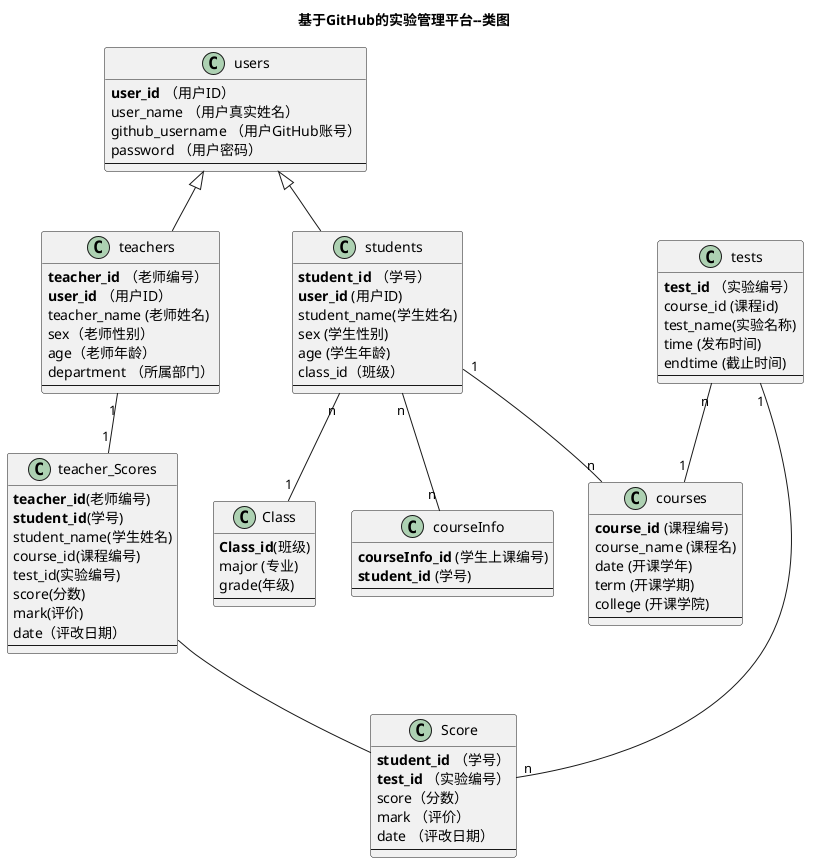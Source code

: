@startuml
title 基于GitHub的实验管理平台--类图

class users{
    <b>user_id</b> （用户ID）
    user_name （用户真实姓名）
    github_username （用户GitHub账号）
    password （用户密码）
    --
}


class teachers{
    <b>teacher_id</b> （老师编号）
    <b>user_id</b> （用户ID）
    teacher_name (老师姓名)
    sex（老师性别）
    age（老师年龄）
    department （所属部门）
    --
}

class students{
    <b>student_id</b> （学号）
    <b>user_id</b> (用户ID)
    student_name(学生姓名)
    sex (学生性别)
    age (学生年龄)
    class_id（班级）
    --
}

class Class{
    <b>Class_id</b>(班级)
    major (专业)
    grade(年级)
    --
}

class courses {
    <b>course_id</b> (课程编号)
    course_name (课程名)
    date (开课学年)
    term (开课学期)
    college (开课学院)
    --
}



class courseInfo{
    <b>courseInfo_id</b> (学生上课编号)
    <b>student_id</b> (学号)
    --
}

class tests {
    <b>test_id</b> （实验编号）
    course_id (课程id)
    test_name(实验名称)
    time (发布时间)
    endtime (截止时间)
    --
}

class Score {
    <b>student_id</b> （学号）
    <b>test_id</b> （实验编号）
    score（分数）
    mark （评价）
    date （评改日期）
    --
}

class teacher_Scores{
    <b>teacher_id</b>(老师编号)
    <b>student_id</b>(学号)
    student_name(学生姓名)
    course_id(课程编号)
    test_id(实验编号)
    score(分数)
    mark(评价)
    date（评改日期）
    --
}




users <|-- students
users <|-- teachers
teachers "1"-- "1"teacher_Scores
teacher_Scores -- Score
students "n"--"n" courseInfo
students "1" -- "n"  courses
students "n" -- "1" Class
tests "1" -- "n"  Score
tests "n" -- "1" courses



@enduml